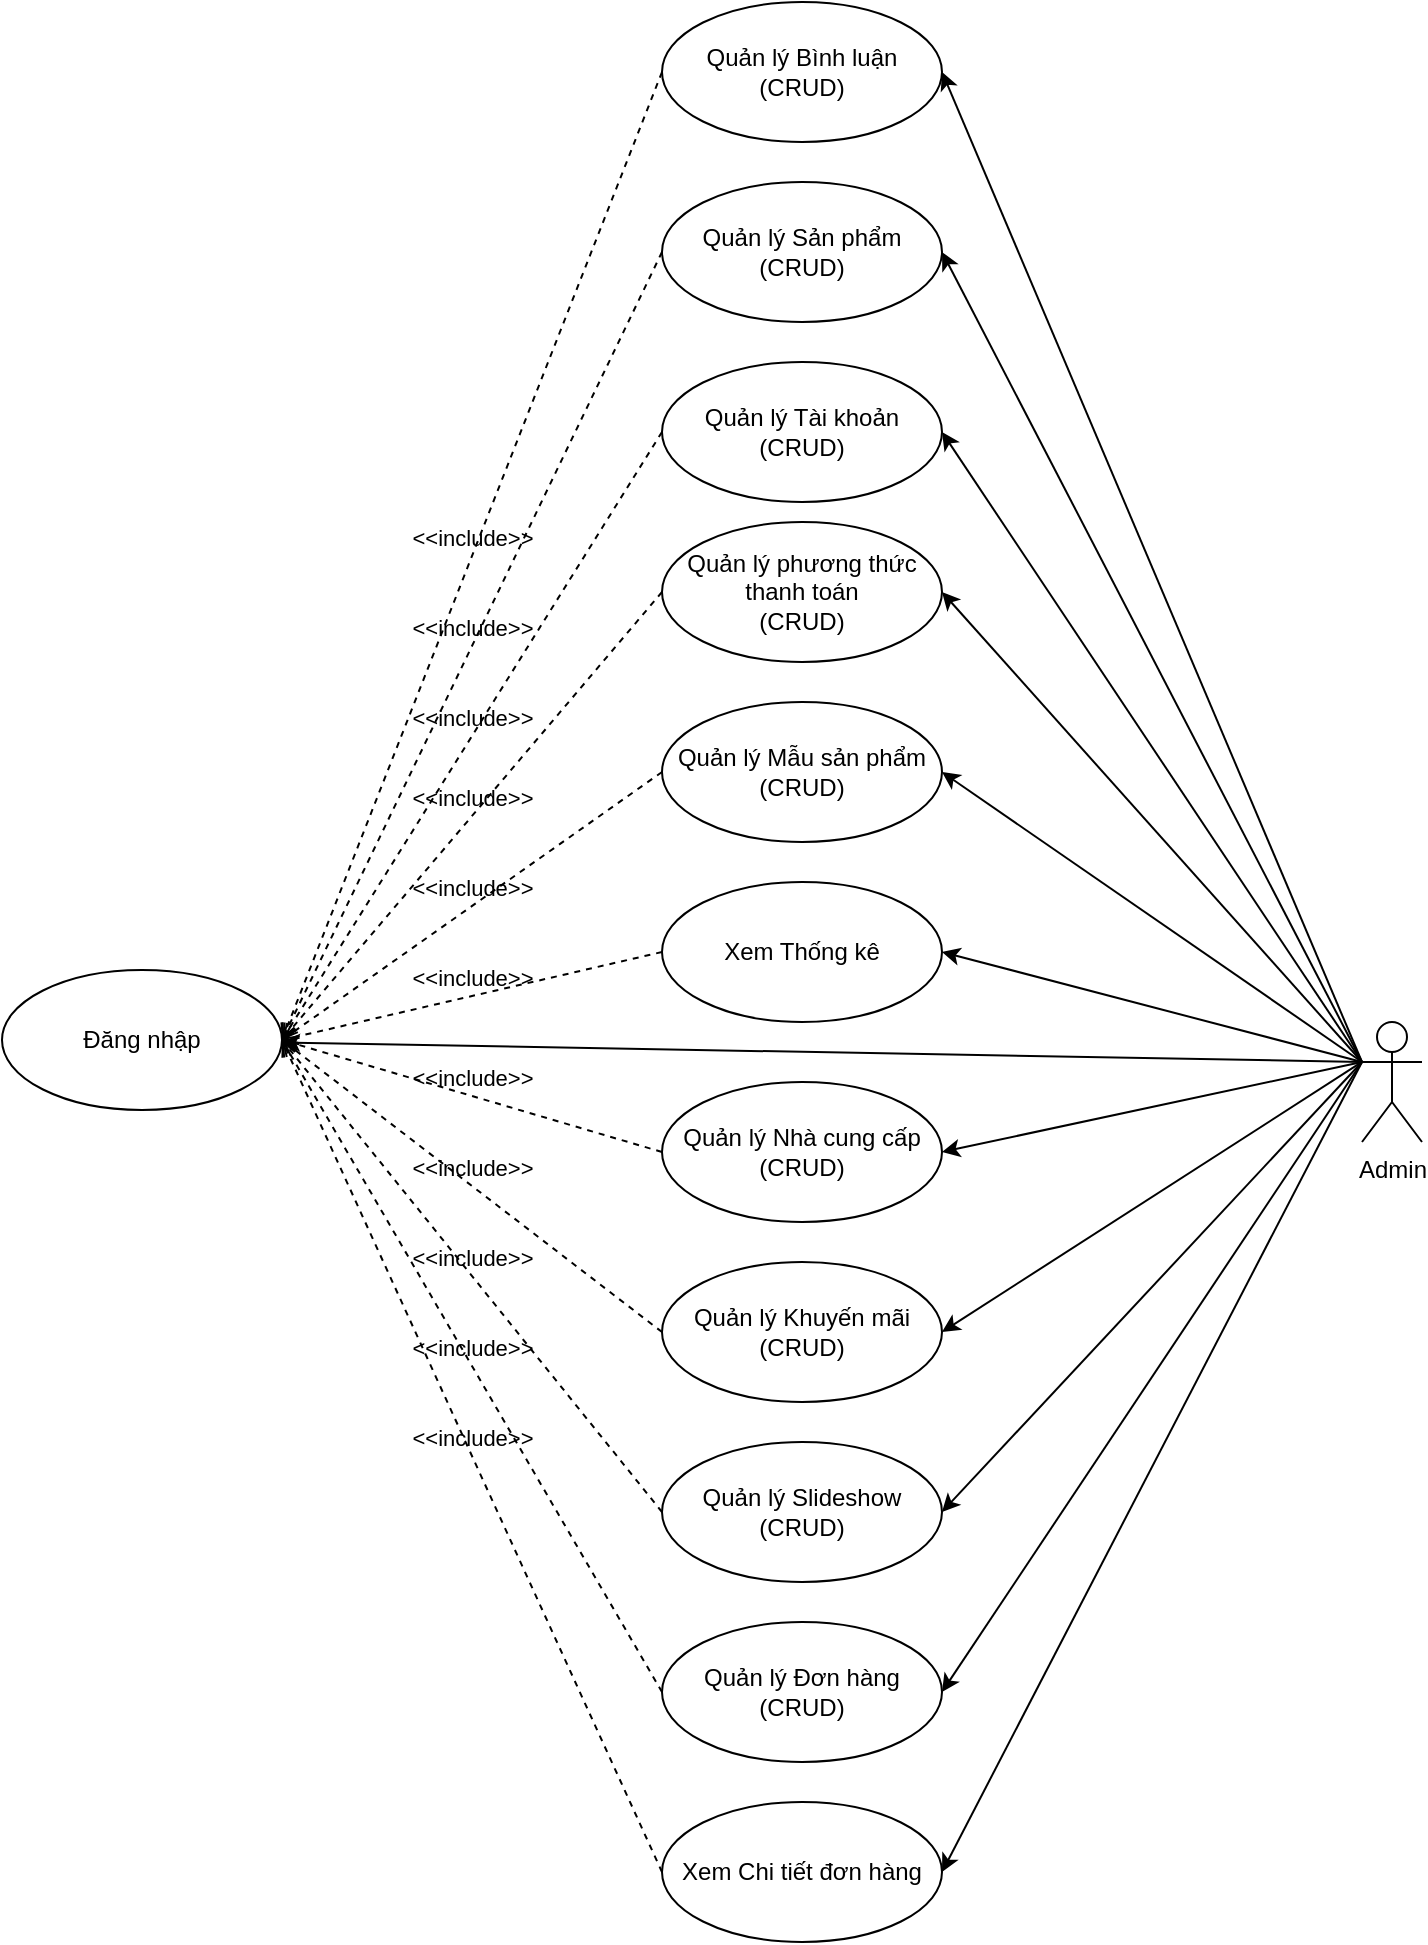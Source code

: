 <mxfile version="14.5.1" type="device"><diagram id="Fyh1bufVg6fc4dyAL9-d" name="Page-1"><mxGraphModel dx="1024" dy="601" grid="1" gridSize="10" guides="1" tooltips="1" connect="1" arrows="1" fold="1" page="1" pageScale="1" pageWidth="827" pageHeight="1169" math="0" shadow="0"><root><mxCell id="0"/><mxCell id="1" parent="0"/><mxCell id="dF6eHoWPyKeD0J3DWAbd-11" value="Quản lý Tài khoản&lt;br&gt;(CRUD)" style="ellipse;whiteSpace=wrap;html=1;" parent="1" vertex="1"><mxGeometry x="370" y="210" width="140" height="70" as="geometry"/></mxCell><mxCell id="dF6eHoWPyKeD0J3DWAbd-13" value="Quản lý Sản phẩm&lt;br&gt;(CRUD)" style="ellipse;whiteSpace=wrap;html=1;" parent="1" vertex="1"><mxGeometry x="370" y="120" width="140" height="70" as="geometry"/></mxCell><mxCell id="dF6eHoWPyKeD0J3DWAbd-14" value="Quản lý Mẫu sản phẩm&lt;br&gt;(CRUD)" style="ellipse;whiteSpace=wrap;html=1;" parent="1" vertex="1"><mxGeometry x="370" y="380" width="140" height="70" as="geometry"/></mxCell><mxCell id="dF6eHoWPyKeD0J3DWAbd-15" value="Quản lý Bình luận&lt;br&gt;(CRUD)" style="ellipse;whiteSpace=wrap;html=1;" parent="1" vertex="1"><mxGeometry x="370" y="30" width="140" height="70" as="geometry"/></mxCell><mxCell id="dF6eHoWPyKeD0J3DWAbd-17" value="Quản lý phương thức&lt;br&gt;thanh toán&lt;br&gt;(CRUD)" style="ellipse;whiteSpace=wrap;html=1;" parent="1" vertex="1"><mxGeometry x="370" y="290" width="140" height="70" as="geometry"/></mxCell><mxCell id="dF6eHoWPyKeD0J3DWAbd-18" value="Xem Thống kê" style="ellipse;whiteSpace=wrap;html=1;" parent="1" vertex="1"><mxGeometry x="370" y="470" width="140" height="70" as="geometry"/></mxCell><mxCell id="dF6eHoWPyKeD0J3DWAbd-19" value="Đăng nhập" style="ellipse;whiteSpace=wrap;html=1;" parent="1" vertex="1"><mxGeometry x="40" y="514" width="140" height="70" as="geometry"/></mxCell><mxCell id="dF6eHoWPyKeD0J3DWAbd-28" style="edgeStyle=none;rounded=0;orthogonalLoop=1;jettySize=auto;html=1;exitX=0;exitY=0.333;exitDx=0;exitDy=0;exitPerimeter=0;entryX=1;entryY=0.5;entryDx=0;entryDy=0;" parent="1" source="dF6eHoWPyKeD0J3DWAbd-20" target="dF6eHoWPyKeD0J3DWAbd-13" edge="1"><mxGeometry relative="1" as="geometry"/></mxCell><mxCell id="dF6eHoWPyKeD0J3DWAbd-30" style="edgeStyle=none;rounded=0;orthogonalLoop=1;jettySize=auto;html=1;exitX=0;exitY=0.333;exitDx=0;exitDy=0;exitPerimeter=0;entryX=1;entryY=0.5;entryDx=0;entryDy=0;" parent="1" source="dF6eHoWPyKeD0J3DWAbd-20" target="dF6eHoWPyKeD0J3DWAbd-11" edge="1"><mxGeometry relative="1" as="geometry"/></mxCell><mxCell id="dF6eHoWPyKeD0J3DWAbd-31" style="edgeStyle=none;rounded=0;orthogonalLoop=1;jettySize=auto;html=1;exitX=0;exitY=0.333;exitDx=0;exitDy=0;exitPerimeter=0;entryX=1;entryY=0.5;entryDx=0;entryDy=0;" parent="1" source="dF6eHoWPyKeD0J3DWAbd-20" target="dF6eHoWPyKeD0J3DWAbd-17" edge="1"><mxGeometry relative="1" as="geometry"/></mxCell><mxCell id="dF6eHoWPyKeD0J3DWAbd-32" style="edgeStyle=none;rounded=0;orthogonalLoop=1;jettySize=auto;html=1;exitX=0;exitY=0.333;exitDx=0;exitDy=0;exitPerimeter=0;entryX=1;entryY=0.5;entryDx=0;entryDy=0;" parent="1" source="dF6eHoWPyKeD0J3DWAbd-20" target="dF6eHoWPyKeD0J3DWAbd-14" edge="1"><mxGeometry relative="1" as="geometry"/></mxCell><mxCell id="dF6eHoWPyKeD0J3DWAbd-33" style="edgeStyle=none;rounded=0;orthogonalLoop=1;jettySize=auto;html=1;exitX=0;exitY=0.333;exitDx=0;exitDy=0;exitPerimeter=0;entryX=1;entryY=0.5;entryDx=0;entryDy=0;" parent="1" source="dF6eHoWPyKeD0J3DWAbd-20" target="dF6eHoWPyKeD0J3DWAbd-18" edge="1"><mxGeometry relative="1" as="geometry"/></mxCell><mxCell id="dF6eHoWPyKeD0J3DWAbd-34" style="edgeStyle=none;rounded=0;orthogonalLoop=1;jettySize=auto;html=1;exitX=0;exitY=0.333;exitDx=0;exitDy=0;exitPerimeter=0;entryX=1;entryY=0.5;entryDx=0;entryDy=0;" parent="1" source="dF6eHoWPyKeD0J3DWAbd-20" target="dF6eHoWPyKeD0J3DWAbd-15" edge="1"><mxGeometry relative="1" as="geometry"/></mxCell><mxCell id="dF6eHoWPyKeD0J3DWAbd-36" style="edgeStyle=none;rounded=0;orthogonalLoop=1;jettySize=auto;html=1;exitX=0;exitY=0.333;exitDx=0;exitDy=0;exitPerimeter=0;" parent="1" source="dF6eHoWPyKeD0J3DWAbd-20" target="dF6eHoWPyKeD0J3DWAbd-19" edge="1"><mxGeometry relative="1" as="geometry"/></mxCell><mxCell id="Gf2qnHqcSTn-thfNch4Q-6" style="rounded=0;orthogonalLoop=1;jettySize=auto;html=1;entryX=1;entryY=0.5;entryDx=0;entryDy=0;exitX=0;exitY=0.333;exitDx=0;exitDy=0;exitPerimeter=0;" parent="1" source="dF6eHoWPyKeD0J3DWAbd-20" target="Gf2qnHqcSTn-thfNch4Q-1" edge="1"><mxGeometry relative="1" as="geometry"/></mxCell><mxCell id="Gf2qnHqcSTn-thfNch4Q-7" style="edgeStyle=none;rounded=0;orthogonalLoop=1;jettySize=auto;html=1;entryX=1;entryY=0.5;entryDx=0;entryDy=0;exitX=0;exitY=0.333;exitDx=0;exitDy=0;exitPerimeter=0;" parent="1" source="dF6eHoWPyKeD0J3DWAbd-20" target="Gf2qnHqcSTn-thfNch4Q-2" edge="1"><mxGeometry relative="1" as="geometry"/></mxCell><mxCell id="Gf2qnHqcSTn-thfNch4Q-8" style="edgeStyle=none;rounded=0;orthogonalLoop=1;jettySize=auto;html=1;entryX=1;entryY=0.5;entryDx=0;entryDy=0;exitX=0;exitY=0.333;exitDx=0;exitDy=0;exitPerimeter=0;" parent="1" source="dF6eHoWPyKeD0J3DWAbd-20" target="Gf2qnHqcSTn-thfNch4Q-3" edge="1"><mxGeometry relative="1" as="geometry"/></mxCell><mxCell id="Gf2qnHqcSTn-thfNch4Q-9" style="edgeStyle=none;rounded=0;orthogonalLoop=1;jettySize=auto;html=1;entryX=1;entryY=0.5;entryDx=0;entryDy=0;exitX=0;exitY=0.333;exitDx=0;exitDy=0;exitPerimeter=0;" parent="1" source="dF6eHoWPyKeD0J3DWAbd-20" target="Gf2qnHqcSTn-thfNch4Q-4" edge="1"><mxGeometry relative="1" as="geometry"/></mxCell><mxCell id="dF6eHoWPyKeD0J3DWAbd-20" value="Admin" style="shape=umlActor;verticalLabelPosition=bottom;verticalAlign=top;html=1;" parent="1" vertex="1"><mxGeometry x="720" y="540" width="30" height="60" as="geometry"/></mxCell><mxCell id="dF6eHoWPyKeD0J3DWAbd-38" value="&amp;lt;&amp;lt;include&amp;gt;&amp;gt;" style="html=1;verticalAlign=bottom;labelBackgroundColor=none;endArrow=open;endFill=0;dashed=1;exitX=0;exitY=0.5;exitDx=0;exitDy=0;" parent="1" source="dF6eHoWPyKeD0J3DWAbd-15" edge="1"><mxGeometry width="160" relative="1" as="geometry"><mxPoint x="70" y="440" as="sourcePoint"/><mxPoint x="180" y="549" as="targetPoint"/></mxGeometry></mxCell><mxCell id="dF6eHoWPyKeD0J3DWAbd-41" value="&amp;lt;&amp;lt;include&amp;gt;&amp;gt;" style="html=1;verticalAlign=bottom;labelBackgroundColor=none;endArrow=open;endFill=0;dashed=1;entryX=1;entryY=0.5;entryDx=0;entryDy=0;exitX=0;exitY=0.5;exitDx=0;exitDy=0;" parent="1" source="dF6eHoWPyKeD0J3DWAbd-13" target="dF6eHoWPyKeD0J3DWAbd-19" edge="1"><mxGeometry width="160" relative="1" as="geometry"><mxPoint x="70" y="440" as="sourcePoint"/><mxPoint x="230" y="440" as="targetPoint"/></mxGeometry></mxCell><mxCell id="dF6eHoWPyKeD0J3DWAbd-43" value="&amp;lt;&amp;lt;include&amp;gt;&amp;gt;" style="html=1;verticalAlign=bottom;labelBackgroundColor=none;endArrow=open;endFill=0;dashed=1;entryX=1;entryY=0.5;entryDx=0;entryDy=0;exitX=0;exitY=0.5;exitDx=0;exitDy=0;" parent="1" source="dF6eHoWPyKeD0J3DWAbd-11" target="dF6eHoWPyKeD0J3DWAbd-19" edge="1"><mxGeometry width="160" relative="1" as="geometry"><mxPoint x="70" y="440" as="sourcePoint"/><mxPoint x="230" y="440" as="targetPoint"/></mxGeometry></mxCell><mxCell id="dF6eHoWPyKeD0J3DWAbd-44" value="&amp;lt;&amp;lt;include&amp;gt;&amp;gt;" style="html=1;verticalAlign=bottom;labelBackgroundColor=none;endArrow=open;endFill=0;dashed=1;exitX=0;exitY=0.5;exitDx=0;exitDy=0;entryX=1;entryY=0.5;entryDx=0;entryDy=0;" parent="1" source="dF6eHoWPyKeD0J3DWAbd-17" target="dF6eHoWPyKeD0J3DWAbd-19" edge="1"><mxGeometry width="160" relative="1" as="geometry"><mxPoint x="70" y="440" as="sourcePoint"/><mxPoint x="220" y="370" as="targetPoint"/></mxGeometry></mxCell><mxCell id="dF6eHoWPyKeD0J3DWAbd-45" value="&amp;lt;&amp;lt;include&amp;gt;&amp;gt;" style="html=1;verticalAlign=bottom;labelBackgroundColor=none;endArrow=open;endFill=0;dashed=1;entryX=1;entryY=0.5;entryDx=0;entryDy=0;exitX=0;exitY=0.5;exitDx=0;exitDy=0;" parent="1" source="dF6eHoWPyKeD0J3DWAbd-14" target="dF6eHoWPyKeD0J3DWAbd-19" edge="1"><mxGeometry width="160" relative="1" as="geometry"><mxPoint x="380" y="560" as="sourcePoint"/><mxPoint x="210" y="370" as="targetPoint"/></mxGeometry></mxCell><mxCell id="dF6eHoWPyKeD0J3DWAbd-46" value="&amp;lt;&amp;lt;include&amp;gt;&amp;gt;" style="html=1;verticalAlign=bottom;labelBackgroundColor=none;endArrow=open;endFill=0;dashed=1;exitX=0;exitY=0.5;exitDx=0;exitDy=0;entryX=1;entryY=0.5;entryDx=0;entryDy=0;" parent="1" source="dF6eHoWPyKeD0J3DWAbd-18" target="dF6eHoWPyKeD0J3DWAbd-19" edge="1"><mxGeometry width="160" relative="1" as="geometry"><mxPoint x="70" y="440" as="sourcePoint"/><mxPoint x="200" y="369" as="targetPoint"/></mxGeometry></mxCell><mxCell id="Gf2qnHqcSTn-thfNch4Q-1" value="Quản lý Nhà cung cấp&lt;br&gt;(CRUD)" style="ellipse;whiteSpace=wrap;html=1;" parent="1" vertex="1"><mxGeometry x="370" y="570" width="140" height="70" as="geometry"/></mxCell><mxCell id="Gf2qnHqcSTn-thfNch4Q-2" value="Quản lý Khuyến mãi&lt;br&gt;(CRUD)" style="ellipse;whiteSpace=wrap;html=1;" parent="1" vertex="1"><mxGeometry x="370" y="660" width="140" height="70" as="geometry"/></mxCell><mxCell id="Gf2qnHqcSTn-thfNch4Q-3" value="Quản lý Slideshow&lt;br&gt;(CRUD)" style="ellipse;whiteSpace=wrap;html=1;" parent="1" vertex="1"><mxGeometry x="370" y="750" width="140" height="70" as="geometry"/></mxCell><mxCell id="Gf2qnHqcSTn-thfNch4Q-4" value="Quản lý Đơn hàng&lt;br&gt;(CRUD)" style="ellipse;whiteSpace=wrap;html=1;" parent="1" vertex="1"><mxGeometry x="370" y="840" width="140" height="70" as="geometry"/></mxCell><mxCell id="Gf2qnHqcSTn-thfNch4Q-12" value="&amp;lt;&amp;lt;include&amp;gt;&amp;gt;" style="html=1;verticalAlign=bottom;labelBackgroundColor=none;endArrow=open;endFill=0;dashed=1;exitX=0;exitY=0.5;exitDx=0;exitDy=0;entryX=1;entryY=0.5;entryDx=0;entryDy=0;" parent="1" source="Gf2qnHqcSTn-thfNch4Q-1" target="dF6eHoWPyKeD0J3DWAbd-19" edge="1"><mxGeometry width="160" relative="1" as="geometry"><mxPoint x="390" y="755.0" as="sourcePoint"/><mxPoint x="179.497" y="593.749" as="targetPoint"/></mxGeometry></mxCell><mxCell id="Gf2qnHqcSTn-thfNch4Q-13" value="&amp;lt;&amp;lt;include&amp;gt;&amp;gt;" style="html=1;verticalAlign=bottom;labelBackgroundColor=none;endArrow=open;endFill=0;dashed=1;exitX=0;exitY=0.5;exitDx=0;exitDy=0;" parent="1" source="Gf2qnHqcSTn-thfNch4Q-2" edge="1"><mxGeometry width="160" relative="1" as="geometry"><mxPoint x="380" y="825" as="sourcePoint"/><mxPoint x="180" y="549" as="targetPoint"/></mxGeometry></mxCell><mxCell id="Gf2qnHqcSTn-thfNch4Q-14" value="&amp;lt;&amp;lt;include&amp;gt;&amp;gt;" style="html=1;verticalAlign=bottom;labelBackgroundColor=none;endArrow=open;endFill=0;dashed=1;exitX=0;exitY=0.5;exitDx=0;exitDy=0;" parent="1" source="Gf2qnHqcSTn-thfNch4Q-3" edge="1"><mxGeometry width="160" relative="1" as="geometry"><mxPoint x="380" y="915" as="sourcePoint"/><mxPoint x="180" y="549" as="targetPoint"/></mxGeometry></mxCell><mxCell id="Gf2qnHqcSTn-thfNch4Q-15" value="&amp;lt;&amp;lt;include&amp;gt;&amp;gt;" style="html=1;verticalAlign=bottom;labelBackgroundColor=none;endArrow=open;endFill=0;dashed=1;exitX=0;exitY=0.5;exitDx=0;exitDy=0;entryX=1;entryY=0.5;entryDx=0;entryDy=0;" parent="1" source="Gf2qnHqcSTn-thfNch4Q-4" target="dF6eHoWPyKeD0J3DWAbd-19" edge="1"><mxGeometry width="160" relative="1" as="geometry"><mxPoint x="380" y="1005" as="sourcePoint"/><mxPoint x="180" y="560" as="targetPoint"/></mxGeometry></mxCell><mxCell id="Hw18XeLmkm9UTplR9Tph-1" style="edgeStyle=none;rounded=0;orthogonalLoop=1;jettySize=auto;html=1;entryX=1;entryY=0.5;entryDx=0;entryDy=0;exitX=0;exitY=0.333;exitDx=0;exitDy=0;exitPerimeter=0;" edge="1" parent="1" target="Hw18XeLmkm9UTplR9Tph-2" source="dF6eHoWPyKeD0J3DWAbd-20"><mxGeometry relative="1" as="geometry"><mxPoint x="720" y="681" as="sourcePoint"/></mxGeometry></mxCell><mxCell id="Hw18XeLmkm9UTplR9Tph-2" value="Xem Chi tiết đơn hàng" style="ellipse;whiteSpace=wrap;html=1;" vertex="1" parent="1"><mxGeometry x="370" y="930" width="140" height="70" as="geometry"/></mxCell><mxCell id="Hw18XeLmkm9UTplR9Tph-3" value="&amp;lt;&amp;lt;include&amp;gt;&amp;gt;" style="html=1;verticalAlign=bottom;labelBackgroundColor=none;endArrow=open;endFill=0;dashed=1;exitX=0;exitY=0.5;exitDx=0;exitDy=0;entryX=1;entryY=0.5;entryDx=0;entryDy=0;" edge="1" parent="1" source="Hw18XeLmkm9UTplR9Tph-2" target="dF6eHoWPyKeD0J3DWAbd-19"><mxGeometry width="160" relative="1" as="geometry"><mxPoint x="380" y="1126" as="sourcePoint"/><mxPoint x="180" y="590" as="targetPoint"/></mxGeometry></mxCell></root></mxGraphModel></diagram></mxfile>